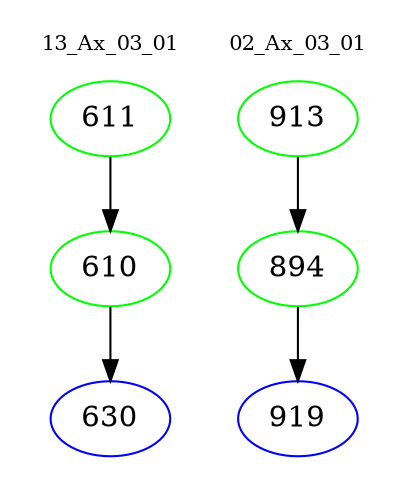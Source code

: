 digraph{
subgraph cluster_0 {
color = white
label = "13_Ax_03_01";
fontsize=10;
T0_611 [label="611", color="green"]
T0_611 -> T0_610 [color="black"]
T0_610 [label="610", color="green"]
T0_610 -> T0_630 [color="black"]
T0_630 [label="630", color="blue"]
}
subgraph cluster_1 {
color = white
label = "02_Ax_03_01";
fontsize=10;
T1_913 [label="913", color="green"]
T1_913 -> T1_894 [color="black"]
T1_894 [label="894", color="green"]
T1_894 -> T1_919 [color="black"]
T1_919 [label="919", color="blue"]
}
}
